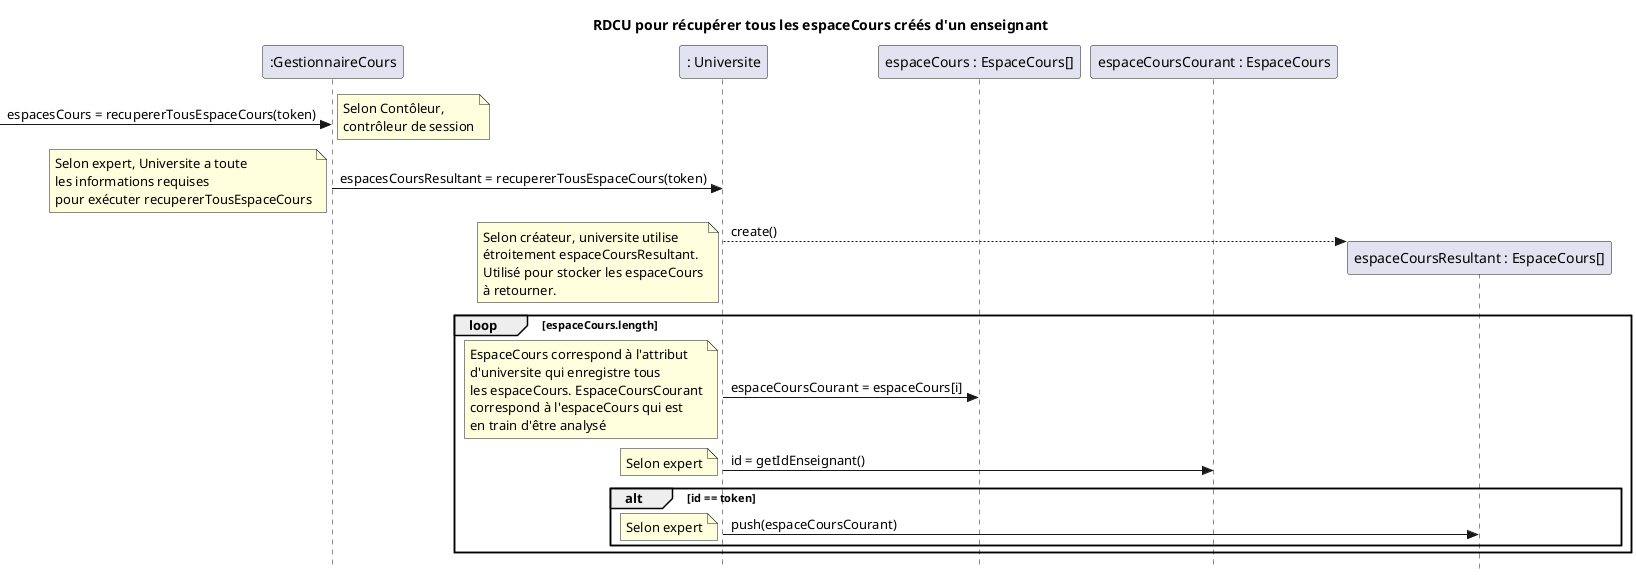 @startuml récupérer tous les cours créés
skinparam style strictuml
skinparam defaultfontname Verdana
title RDCU pour récupérer tous les espaceCours créés d'un enseignant
participant ":GestionnaireCours" as controleur
participant ": Universite" as mapCours
participant "espaceCours : EspaceCours[]" as cours 
participant "espaceCoursCourant : EspaceCours" as courant 
participant "espaceCoursResultant : EspaceCours[]" as resultat

->controleur : espacesCours = recupererTousEspaceCours(token)
note right : Selon Contôleur,\ncontrôleur de session
controleur -> mapCours : espacesCoursResultant = recupererTousEspaceCours(token)
note left : Selon expert, Universite a toute\nles informations requises\npour exécuter recupererTousEspaceCours
mapCours --> resultat** : create()
note left : Selon créateur, universite utilise\nétroitement espaceCoursResultant.\nUtilisé pour stocker les espaceCours\nà retourner.
loop espaceCours.length
mapCours -> cours : espaceCoursCourant = espaceCours[i]
note left : EspaceCours correspond à l'attribut\nd'universite qui enregistre tous\nles espaceCours. EspaceCoursCourant\ncorrespond à l'espaceCours qui est\nen train d'être analysé
mapCours -> courant : id = getIdEnseignant()
note left : Selon expert
alt id == token
mapCours -> resultat : push(espaceCoursCourant)
note left : Selon expert
end
end
@enduml

@startuml recupererTousDevoirsEspaceCours
skinparam style strictuml
skinparam defaultfontname Verdana
title RDCU pour recupererTousDevoirsEspaceCours
participant ":GestionnaireDevoir" as gestionnaireDevoir
participant ":Universite" as universite
participant "espaceCours : EspaceCours" as cours

-> gestionnaireDevoir : devoirs = recupererTousDevoirsEspaceCours(idEspaceCours)
note left : Selon contrôleur,\ncontôleur de session
gestionnaireDevoir -> universite : espaceCours = recupererUnEspaceCours(idEspaceCours)
note left : Selon expert, universite\ncontient les espaceCours
gestionnaireDevoir -> cours : devoirs = recupererTousDevoirs()
note left : Selon expert, espaceCours\ncontient les devoirs
@enduml

@startuml recupererUnDevoirEtudiant
skinparam style strictuml
skinparam defaultfontname Verdana
title RDCU pour recupererUnDevoirEtudiant
participant ":GestionnaireDevoir" as gestionnaireDevoir
participant ":Universite" as universite
participant "espaceCours : EspaceCours" as cours
participant "devoir : Devoir" as devoir
participant "remises : Remise[]" as remises
participant "remiseCourante : Remise" as remise

-> gestionnaireDevoir : remise = \nrecupererUnDevoirEtudiant\n(idEspaceCours, IdDevoir, idEtudiant)
note left : Selon contrôleur,\ncontôleur de session
gestionnaireDevoir -> universite : espaceCours = recupererUnEspaceCours(idEspaceCours)
note left : Selon expert, universite\ncontient les espaceCours
gestionnaireDevoir -> cours : devoir = recupererUnDevoir(idDevoir)
note left : Selon expert, espaceCours\ncontient les devoirs
gestionnaireDevoir -> devoir : remise = getRemiseEtudiant(idEtudiant)
note left : Selon expert
loop remises.length
devoir -> remises : remiseCourante = getRemise(i)
note left : Selon expert
devoir -> remise : idEtudiantRemiseCourante = getIdEtudiant()
note left : Selon expert
alt idEtudiantRemiseCourante == idEtudiant
devoir -> devoir : remise = remiseCourante
note left : return remise
end
end
@enduml

@startuml corrigerDevoir
skinparam style strictuml
skinparam defaultfontname Verdana
title RDCU pour corrigerDevoir
participant ":GestionnaireDevoir" as gestionnaireDevoir
participant "remise : Remise" as remise

-> gestionnaireDevoir : corrigerDevoir(idEspaceCours, idDevoir,\nidEtudiant, note, pathFichierCorrection)
note left : Selon contrôleur,\ncontôleur de session
gestionnaireDevoir -> gestionnaireDevoir : remise = recupererUnDevoirEtudiant(idEspaceCours, idDevoir, idEtudiant)
note left : Selon expert, operation représenté\ndans un des RDCU précédent du\nmême cas d'utilisation
gestionnaireDevoir -> remise : corrigerDevoir(note, pathFichierCorrection)
note left : Selon expert, l'oppération veut\nmodifier les attributs de remise
remise -> remise : setNote(note)
note left : Selon expert
remise -> remise : setPathFichierCorrection(pathFichierCorrection)
note left : Selon expert
remise -> remise : setdate(currentDate)
note left : Selon expert
remise -> remise : setEtat("RemisCorrige")
note left : Selon expert
@enduml

@startuml creerZipCorrectionDevoir
skinparam style strictuml
skinparam defaultfontname Verdana
title RDCU pour creerZipCorrectionDevoir
participant ":GestionnaireDevoir" as gestionnaireDevoir
participant "devoir : Devoir" as devoir
participant "zipper : AdmZip" as zip
participant "contentBufferCSV : string[]" as content
participant "remises : Remises" as remises
participant "currentRemise : Remise" as remise
participant "contentRowCsv : string[]" as contentRow

-> gestionnaireDevoir : zipName = creerZipCorrectionDevoir(idEspaceCours,\nidDevoir)
note left : Selon contrôleur,\ncontôleur de session
gestionnaireDevoir -> gestionnaireDevoir : devoir = recupererUnDevoir(idEspaceCours, IdDevoir)
note left : Selon expert, operation représenté\ndans un des RDCU précédent du\nmême cas d'utilisation
gestionnaireDevoir -> devoir : creerZipCorrectionDevoir()
note left : Selon expert, l'on veut créer un zip avec\ntoutes les remise d'un devoir
devoir --> zip**: create() 
note left : Selon createur, Devoir utilise\nétroitement zipper
devoir --> content**: create()
note left : Selon createur, Devoir utilise\nétroitement contentBufferCSV
devoir -> content : push("ID; Code permanent; Nom complet; Nom du fichier de retroaction; Note")
note left : Selon expert
devoir -> devoir : remises = getRemises()
note left : Selon expert
loop remises.length
devoir -> remises : currentRemise = get(i)
note left : Selon expert
devoir -> remise : etat = getEtat()
note left : Selon expert
alt etat == "Remis"
devoir -> remise : path = getPathFichier()
note left : Selon expert
devoir -> zip : addFile(path)
note left : Selon expert
devoir -> remise : contentRowCsv = getcontentRow()
note left : Selon expert
remise --> contentRow** : create(id, codePermanent, nomComplet)
note left : Selon createur, . Remise a les données pour\ninitialiser son contentRowCsv
devoir -> content : push(contentRowCsv)
note left : Selon expert
end
end
devoir -> zip : addFile(contentBufferCSV)
devoir -> devoir : zipPath = getZipPath()
note left : Selon expert, retourne "uploads/devoirs/"\n+ idEspaceCours + "/" + idDevoir`
devoir -> devoir : nomFichier = getNomFichier()
note left : Selon expert, retourn "/correction-devoir-"\n+ idDevoir + ".zip"
devoir -> zip : writeZip(zipPath + nomFichier)
note left : Selon expert
devoir --> gestionnaireDevoir : zipPath + nomFichier
@enduml

' TO DO
@startuml corrigerTousDevoirsZip
skinparam style strictuml
skinparam defaultfontname Verdana
title RDCU pour corrigerTousDevoirsZip
participant ":GestionnaireDevoir" as gestionnaireDevoir
participant "zipper : AdmZip" as zip
participant "fichierCsv : String[]" as csv

-> gestionnaireDevoir : corrigerTousDevoirsZip(idEspaceCours, idDevoir, pathFichierZip)
note left : Selon contrôleur,\ncontôleur de session
gestionnaireDevoir --> zip** : create(pathFichierZip)
note left : Selon createur, gestionniareDevoir\nutilise étroitement zipper
gestionnaireDevoir -> zip : fichierCSV = getEntries().find("*.csv")
note left : Selon expert, fichierCSV\nest un tableau de String\nreprésentatif du CSV où\nchaque case représente\nune remise
gestionnaireDevoir -> gestionnaireDevoir : pathContenuZip = "./uploads/devoirs/idEspaceCours/idDevoir/retroaction"
note left : Selon créateur, gestionniareDevoir\nutilise étroitement pathContenuZip.\nIci la création de la variable\npathContenuZip est utilisée pour\nêtre plus rapide que d'écrire la string\ncomplète à chaque fois qu'elle est utilisée
gestionnaireDevoir -> zip : extractAllTo(pathContenuZip)
note left : Selon expert
loop fichierCSV.length
gestionnaireDevoir -> csv : idRemise = getIdRemise()
note left : Selon expert
gestionnaireDevoir -> csv : nomFichierRetro = getNomFichierRetro()
note left : Selon expert
gestionnaireDevoir -> csv : note = getNote()
note left : Selon expert
gestionnaireDevoir -> gestionnaireDevoir : corrigerDevoir(idEspaceCours, idDevoir,\nidRemise, note, pathContenuZip + nomFichierRetro)
note left : Selon expert, operation représenté\ndans un des RDCU précédent du\nmême cas d'utilisation
end
@enduml